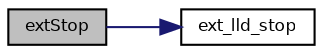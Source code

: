 digraph "extStop"
{
  bgcolor="transparent";
  edge [fontname="Helvetica",fontsize="8",labelfontname="Helvetica",labelfontsize="8"];
  node [fontname="Helvetica",fontsize="8",shape=record];
  rankdir="LR";
  Node16 [label="extStop",height=0.2,width=0.4,color="black", fillcolor="grey75", style="filled", fontcolor="black"];
  Node16 -> Node17 [color="midnightblue",fontsize="8",style="solid",fontname="Helvetica"];
  Node17 [label="ext_lld_stop",height=0.2,width=0.4,color="black",URL="$group___e_x_t.html#ga632f90722a4c35ca1f572d4296dc8623",tooltip="Deactivates the EXT peripheral. "];
}
